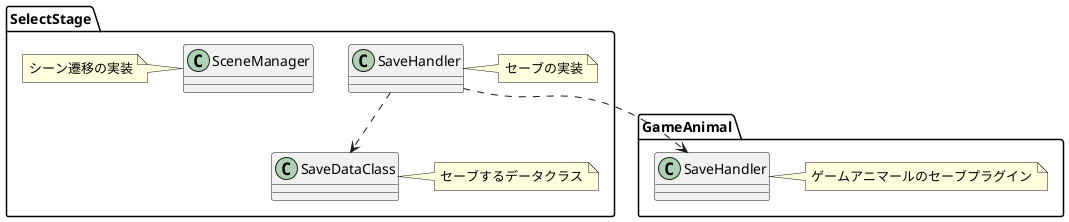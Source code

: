 ﻿@startuml
'https://plantuml.com/class-diagram

namespace SelectStage{
    class SaveDataClass
    note right: セーブするデータクラス
    class SaveHandler
    note right: セーブの実装

    class SceneManager
    note left: シーン遷移の実装
    

    SaveHandler ..> SaveDataClass


    
}

SelectStage.SaveHandler ..> GameAnimal.SaveHandler

namespace GameAnimal{
    class SaveHandler
    note right: ゲームアニマールのセーブプラグイン
}

@enduml